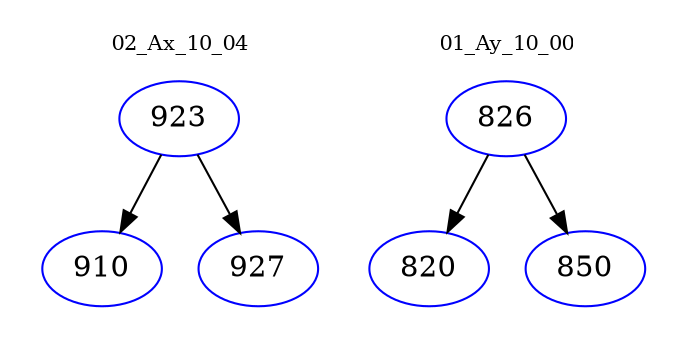 digraph{
subgraph cluster_0 {
color = white
label = "02_Ax_10_04";
fontsize=10;
T0_923 [label="923", color="blue"]
T0_923 -> T0_910 [color="black"]
T0_910 [label="910", color="blue"]
T0_923 -> T0_927 [color="black"]
T0_927 [label="927", color="blue"]
}
subgraph cluster_1 {
color = white
label = "01_Ay_10_00";
fontsize=10;
T1_826 [label="826", color="blue"]
T1_826 -> T1_820 [color="black"]
T1_820 [label="820", color="blue"]
T1_826 -> T1_850 [color="black"]
T1_850 [label="850", color="blue"]
}
}
